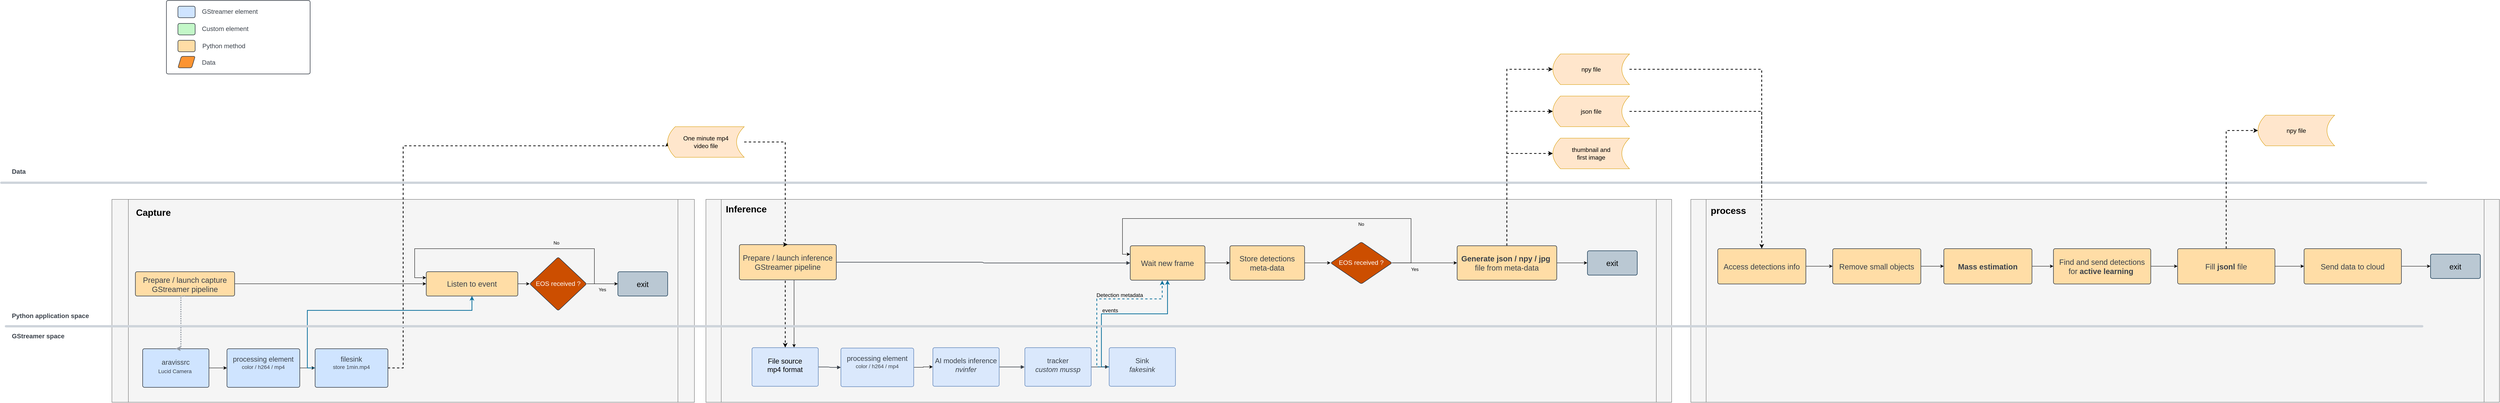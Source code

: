 <mxfile version="24.2.2" type="github">
  <diagram id="C5RBs43oDa-KdzZeNtuy" name="Page-1">
    <mxGraphModel dx="3950" dy="3864" grid="1" gridSize="10" guides="1" tooltips="1" connect="1" arrows="1" fold="1" page="1" pageScale="1" pageWidth="827" pageHeight="1169" math="0" shadow="0">
      <root>
        <mxCell id="WIyWlLk6GJQsqaUBKTNV-0" />
        <mxCell id="WIyWlLk6GJQsqaUBKTNV-1" parent="WIyWlLk6GJQsqaUBKTNV-0" />
        <mxCell id="2u9Lr5ev54aJ0xhAcx-F-0" value="" style="shape=process;whiteSpace=wrap;html=1;backgroundOutline=1;size=0.028;fillColor=#f5f5f5;fontColor=#333333;strokeColor=#666666;" vertex="1" parent="WIyWlLk6GJQsqaUBKTNV-1">
          <mxGeometry x="310" y="280" width="1520" height="530" as="geometry" />
        </mxCell>
        <mxCell id="KHEqhmemuUmemL8KXpCi-4" value="&lt;div style=&quot;display: flex; justify-content: flex-start; text-align: left; align-items: baseline; font-size: 0; line-height: 1.25;margin-top: -2px;&quot;&gt;&lt;span&gt;&lt;span style=&quot;font-size:16.7px;color:#3a414a;&quot;&gt;&#x9;&#x9;&#x9;&#xa;&lt;/span&gt;&lt;/span&gt;&lt;/div&gt;&lt;div style=&quot;display: flex; justify-content: flex-start; text-align: left; align-items: baseline; font-size: 0; line-height: 1.25;margin-top: -2px;&quot;&gt;&lt;span&gt;&lt;/span&gt;&lt;/div&gt;" style="html=1;overflow=block;blockSpacing=1;whiteSpace=wrap;fontSize=13;spacing=3.8;verticalAlign=top;strokeColor=#3a414a;strokeOpacity=100;rounded=1;absoluteArcSize=1;arcSize=9;strokeWidth=1.5;lucidId=BF9oFiySBof0;container=1;collapsible=0;" parent="WIyWlLk6GJQsqaUBKTNV-1" vertex="1">
          <mxGeometry x="452" y="-240" width="375" height="192" as="geometry" />
        </mxCell>
        <mxCell id="KHEqhmemuUmemL8KXpCi-5" value="" style="html=1;overflow=block;blockSpacing=1;whiteSpace=wrap;fontSize=13;spacing=9;strokeColor=#3a414a;strokeOpacity=100;fillOpacity=100;rounded=1;absoluteArcSize=1;arcSize=9;fillColor=#c3f7c8;strokeWidth=1.5;lucidId=BF9ojRZX8_Bg;" parent="KHEqhmemuUmemL8KXpCi-4" vertex="1">
          <mxGeometry x="30" y="60" width="45" height="30" as="geometry" />
        </mxCell>
        <mxCell id="KHEqhmemuUmemL8KXpCi-6" value="" style="html=1;overflow=block;blockSpacing=1;whiteSpace=wrap;fontSize=13;spacing=9;strokeColor=#3a414a;strokeOpacity=100;fillOpacity=100;rounded=1;absoluteArcSize=1;arcSize=9;fillColor=#ffdda6;strokeWidth=1.5;lucidId=BF9oAPbKBNQn;" parent="KHEqhmemuUmemL8KXpCi-4" vertex="1">
          <mxGeometry x="30" y="104" width="45" height="30" as="geometry" />
        </mxCell>
        <mxCell id="KHEqhmemuUmemL8KXpCi-7" value="Data" style="html=1;overflow=block;blockSpacing=1;whiteSpace=wrap;fontSize=16.7;fontColor=#3a414a;align=left;spacing=3.8;verticalAlign=top;strokeOpacity=0;fillOpacity=0;rounded=1;absoluteArcSize=1;arcSize=9;fillColor=#ffffff;strokeWidth=1.5;lucidId=BF9oHUSk5Nu-;" parent="KHEqhmemuUmemL8KXpCi-4" vertex="1">
          <mxGeometry x="90" y="150" width="75" height="23" as="geometry" />
        </mxCell>
        <mxCell id="KHEqhmemuUmemL8KXpCi-8" value="" style="html=1;overflow=block;blockSpacing=1;whiteSpace=wrap;shape=parallelogram;perimeter=parallelogramPerimeter;anchorPointDirection=0;fontSize=13;spacing=3.8;strokeColor=#3a414a;strokeOpacity=100;fillOpacity=100;rounded=1;absoluteArcSize=1;arcSize=9;fillColor=#fc9432;strokeWidth=1.5;lucidId=BF9oTX9TiPZm;" parent="KHEqhmemuUmemL8KXpCi-4" vertex="1">
          <mxGeometry x="30" y="146" width="45" height="30" as="geometry" />
        </mxCell>
        <mxCell id="KHEqhmemuUmemL8KXpCi-9" value="" style="html=1;overflow=block;blockSpacing=1;whiteSpace=wrap;fontSize=13;spacing=9;strokeColor=#3a414a;strokeOpacity=100;fillOpacity=100;rounded=1;absoluteArcSize=1;arcSize=9;fillColor=#cfe4ff;strokeWidth=1.5;lucidId=BF9o_OuNu6HM;" parent="KHEqhmemuUmemL8KXpCi-4" vertex="1">
          <mxGeometry x="30" y="15" width="45" height="30" as="geometry" />
        </mxCell>
        <mxCell id="KHEqhmemuUmemL8KXpCi-10" value="GStreamer element" style="html=1;overflow=block;blockSpacing=1;whiteSpace=wrap;fontSize=16.7;fontColor=#3a414a;align=left;spacing=3.8;strokeOpacity=0;fillOpacity=0;rounded=1;absoluteArcSize=1;arcSize=9;fillColor=#ffffff;strokeWidth=1.5;lucidId=BF9oU97pd1Fi;" parent="KHEqhmemuUmemL8KXpCi-4" vertex="1">
          <mxGeometry x="90" y="7" width="180" height="45" as="geometry" />
        </mxCell>
        <mxCell id="KHEqhmemuUmemL8KXpCi-11" value="Custom element" style="html=1;overflow=block;blockSpacing=1;whiteSpace=wrap;fontSize=16.7;fontColor=#3a414a;align=left;spacing=3.8;strokeOpacity=0;fillOpacity=0;rounded=1;absoluteArcSize=1;arcSize=9;fillColor=#ffffff;strokeWidth=1.5;lucidId=BF9oJzH_x-BY;" parent="KHEqhmemuUmemL8KXpCi-4" vertex="1">
          <mxGeometry x="90" y="52" width="180" height="45" as="geometry" />
        </mxCell>
        <mxCell id="KHEqhmemuUmemL8KXpCi-12" value="Python method" style="html=1;overflow=block;blockSpacing=1;whiteSpace=wrap;fontSize=16.7;fontColor=#3a414a;align=left;spacing=3.8;strokeOpacity=0;fillOpacity=0;rounded=1;absoluteArcSize=1;arcSize=9;fillColor=#ffffff;strokeWidth=1.5;lucidId=BF9ofrqlkVuf;" parent="KHEqhmemuUmemL8KXpCi-4" vertex="1">
          <mxGeometry x="91" y="97" width="180" height="45" as="geometry" />
        </mxCell>
        <mxCell id="KHEqhmemuUmemL8KXpCi-22" value="Python application space" style="html=1;overflow=block;blockSpacing=1;whiteSpace=wrap;fontSize=16.7;fontColor=#3a414a;fontStyle=1;align=left;spacing=9;strokeOpacity=0;fillOpacity=0;rounded=1;absoluteArcSize=1;arcSize=9;fillColor=#000000;strokeWidth=1.5;lucidId=uomkAWNqSnUE;" parent="WIyWlLk6GJQsqaUBKTNV-1" vertex="1">
          <mxGeometry x="40" y="547" width="239" height="75" as="geometry" />
        </mxCell>
        <mxCell id="KHEqhmemuUmemL8KXpCi-26" value="GStreamer space" style="html=1;overflow=block;blockSpacing=1;whiteSpace=wrap;fontSize=16.7;fontColor=#3a414a;fontStyle=1;align=left;spacing=9;verticalAlign=middle;strokeOpacity=0;fillOpacity=0;rounded=1;absoluteArcSize=1;arcSize=9;fillColor=#000000;strokeWidth=1.5;lucidId=13mkEYLY9BoW;" parent="WIyWlLk6GJQsqaUBKTNV-1" vertex="1">
          <mxGeometry x="40" y="593" width="239" height="90" as="geometry" />
        </mxCell>
        <mxCell id="twscV9d3X2h7jSA2qiTa-33" style="edgeStyle=orthogonalEdgeStyle;rounded=0;orthogonalLoop=1;jettySize=auto;html=1;entryX=0;entryY=0.5;entryDx=0;entryDy=0;" parent="WIyWlLk6GJQsqaUBKTNV-1" source="twscV9d3X2h7jSA2qiTa-23" target="twscV9d3X2h7jSA2qiTa-24" edge="1">
          <mxGeometry relative="1" as="geometry" />
        </mxCell>
        <mxCell id="twscV9d3X2h7jSA2qiTa-23" value="&lt;br&gt;aravissrc&lt;div&gt;&lt;font style=&quot;font-size: 14px;&quot;&gt;Lucid Camera&amp;nbsp;&lt;/font&gt;&lt;/div&gt;" style="html=1;overflow=block;blockSpacing=1;whiteSpace=wrap;fontSize=18.3;fontColor=#3a414a;align=center;spacing=3.8;verticalAlign=top;strokeColor=#3a414a;strokeOpacity=100;fillOpacity=100;rounded=1;absoluteArcSize=1;arcSize=9;fillColor=#cfe4ff;strokeWidth=1.5;lucidId=4MOiysq~3Pvm;" parent="WIyWlLk6GJQsqaUBKTNV-1" vertex="1">
          <mxGeometry x="390" y="669.999" width="173" height="100.822" as="geometry" />
        </mxCell>
        <mxCell id="twscV9d3X2h7jSA2qiTa-34" style="edgeStyle=orthogonalEdgeStyle;rounded=0;orthogonalLoop=1;jettySize=auto;html=1;" parent="WIyWlLk6GJQsqaUBKTNV-1" source="twscV9d3X2h7jSA2qiTa-24" target="twscV9d3X2h7jSA2qiTa-25" edge="1">
          <mxGeometry relative="1" as="geometry" />
        </mxCell>
        <mxCell id="twscV9d3X2h7jSA2qiTa-24" value="&lt;div style=&quot;display: flex; justify-content: center; text-align: center; align-items: baseline; line-height: 1.25; margin-top: -2px;&quot;&gt;&lt;span style=&quot;color: rgb(58, 65, 74);&quot;&gt;&lt;br&gt;&lt;span style=&quot;font-size: 18.3px;&quot;&gt;processing element&lt;/span&gt;&lt;br&gt;&lt;font style=&quot;font-size: 14px;&quot;&gt;color / h264 / mp4&lt;/font&gt;&lt;/span&gt;&lt;/div&gt;" style="html=1;overflow=block;blockSpacing=1;whiteSpace=wrap;fontSize=13;spacing=3.8;verticalAlign=top;strokeColor=#3a414a;strokeOpacity=100;fillOpacity=100;rounded=1;absoluteArcSize=1;arcSize=9;fillColor=#cfe4ff;strokeWidth=1.5;lucidId=0~OilkY4ChpM;" parent="WIyWlLk6GJQsqaUBKTNV-1" vertex="1">
          <mxGeometry x="610" y="669.999" width="190" height="100.822" as="geometry" />
        </mxCell>
        <mxCell id="twscV9d3X2h7jSA2qiTa-35" style="edgeStyle=orthogonalEdgeStyle;rounded=0;orthogonalLoop=1;jettySize=auto;html=1;exitX=1;exitY=0.5;exitDx=0;exitDy=0;entryX=0;entryY=0.5;entryDx=0;entryDy=0;dashed=1;strokeWidth=2;" parent="WIyWlLk6GJQsqaUBKTNV-1" source="twscV9d3X2h7jSA2qiTa-25" target="2u9Lr5ev54aJ0xhAcx-F-25" edge="1">
          <mxGeometry relative="1" as="geometry">
            <mxPoint x="1220" y="156.5" as="targetPoint" />
            <Array as="points">
              <mxPoint x="1070" y="720" />
              <mxPoint x="1070" y="140" />
              <mxPoint x="1760" y="140" />
            </Array>
          </mxGeometry>
        </mxCell>
        <mxCell id="2u9Lr5ev54aJ0xhAcx-F-48" style="edgeStyle=orthogonalEdgeStyle;rounded=0;orthogonalLoop=1;jettySize=auto;html=1;entryX=0.5;entryY=1;entryDx=0;entryDy=0;strokeColor=#10739e;strokeWidth=2;fillColor=#b1ddf0;exitX=0;exitY=0.5;exitDx=0;exitDy=0;" edge="1" parent="WIyWlLk6GJQsqaUBKTNV-1" source="twscV9d3X2h7jSA2qiTa-25" target="2u9Lr5ev54aJ0xhAcx-F-39">
          <mxGeometry relative="1" as="geometry">
            <Array as="points">
              <mxPoint x="820" y="720" />
              <mxPoint x="820" y="570" />
              <mxPoint x="1250" y="570" />
            </Array>
          </mxGeometry>
        </mxCell>
        <mxCell id="twscV9d3X2h7jSA2qiTa-25" value="&lt;div style=&quot;display: flex; justify-content: center; text-align: center; align-items: baseline; line-height: 1.25; margin-top: -2px;&quot;&gt;&lt;span style=&quot;color: rgb(58, 65, 74);&quot;&gt;&lt;br&gt;&lt;span style=&quot;font-size: 18.3px;&quot;&gt;filesink&lt;/span&gt;&lt;br&gt;&lt;font style=&quot;font-size: 14px;&quot;&gt;store 1min.mp4&lt;/font&gt;&lt;/span&gt;&lt;/div&gt;" style="html=1;overflow=block;blockSpacing=1;whiteSpace=wrap;fontSize=13;spacing=3.8;verticalAlign=top;strokeColor=#3a414a;strokeOpacity=100;fillOpacity=100;rounded=1;absoluteArcSize=1;arcSize=9;fillColor=#cfe4ff;strokeWidth=1.5;lucidId=0~OilkY4ChpM;" parent="WIyWlLk6GJQsqaUBKTNV-1" vertex="1">
          <mxGeometry x="840" y="669.999" width="190" height="100.822" as="geometry" />
        </mxCell>
        <mxCell id="2u9Lr5ev54aJ0xhAcx-F-31" style="edgeStyle=orthogonalEdgeStyle;rounded=0;orthogonalLoop=1;jettySize=auto;html=1;entryX=0;entryY=0.5;entryDx=0;entryDy=0;" edge="1" parent="WIyWlLk6GJQsqaUBKTNV-1" source="twscV9d3X2h7jSA2qiTa-26" target="2u9Lr5ev54aJ0xhAcx-F-39">
          <mxGeometry relative="1" as="geometry" />
        </mxCell>
        <mxCell id="twscV9d3X2h7jSA2qiTa-26" value="Prepare / launch capture GStreamer pipeline" style="html=1;overflow=block;blockSpacing=1;whiteSpace=wrap;fontSize=20;fontColor=#3a414a;spacing=9;strokeColor=#3a414a;strokeOpacity=100;fillOpacity=100;rounded=1;absoluteArcSize=1;arcSize=9;fillColor=#ffdda6;strokeWidth=1.5;lucidId=Gkmk1B4An0wA;" parent="WIyWlLk6GJQsqaUBKTNV-1" vertex="1">
          <mxGeometry x="371" y="468.69" width="259" height="63.62" as="geometry" />
        </mxCell>
        <mxCell id="twscV9d3X2h7jSA2qiTa-27" value="" style="html=1;jettySize=18;whiteSpace=wrap;overflow=block;blockSpacing=1;fontSize=13;strokeColor=#979ea8;strokeOpacity=100;dashed=1;fixDash=1;strokeWidth=3;rounded=1;arcSize=12;edgeStyle=orthogonalEdgeStyle;startArrow=none;endArrow=open;exitX=0.5;exitY=1;lucidId=xBqm8k~~4JgI;entryX=0.5;entryY=0;entryDx=0;entryDy=0;exitDx=0;exitDy=0;" parent="WIyWlLk6GJQsqaUBKTNV-1" source="twscV9d3X2h7jSA2qiTa-26" edge="1" target="twscV9d3X2h7jSA2qiTa-23">
          <mxGeometry width="100" height="100" relative="1" as="geometry">
            <Array as="points">
              <mxPoint x="490" y="670" />
            </Array>
            <mxPoint x="52.72" y="-57.512" as="sourcePoint" />
            <mxPoint x="526.5" y="726.099" as="targetPoint" />
          </mxGeometry>
        </mxCell>
        <mxCell id="twscV9d3X2h7jSA2qiTa-29" value="" style="html=1;overflow=block;blockSpacing=1;whiteSpace=wrap;fontSize=13;spacing=0;strokeColor=#ced4db;strokeOpacity=100;rounded=1;absoluteArcSize=1;arcSize=9;strokeWidth=3;lucidId=4jmkHQJY3b9r;" parent="WIyWlLk6GJQsqaUBKTNV-1" vertex="1">
          <mxGeometry x="20" y="235" width="6330" height="3" as="geometry" />
        </mxCell>
        <mxCell id="twscV9d3X2h7jSA2qiTa-30" value="Data" style="html=1;overflow=block;blockSpacing=1;whiteSpace=wrap;fontSize=16.7;fontColor=#3a414a;fontStyle=1;align=left;spacing=9;strokeOpacity=0;fillOpacity=0;rounded=1;absoluteArcSize=1;arcSize=9;fillColor=#000000;strokeWidth=1.5;lucidId=uomkAWNqSnUE;" parent="WIyWlLk6GJQsqaUBKTNV-1" vertex="1">
          <mxGeometry x="40" y="170" width="239" height="75" as="geometry" />
        </mxCell>
        <mxCell id="2u9Lr5ev54aJ0xhAcx-F-1" value="" style="shape=process;whiteSpace=wrap;html=1;backgroundOutline=1;size=0.016;fillColor=#f5f5f5;fontColor=#333333;strokeColor=#666666;" vertex="1" parent="WIyWlLk6GJQsqaUBKTNV-1">
          <mxGeometry x="1860" y="280" width="2520" height="530" as="geometry" />
        </mxCell>
        <mxCell id="2u9Lr5ev54aJ0xhAcx-F-178" style="edgeStyle=orthogonalEdgeStyle;rounded=0;orthogonalLoop=1;jettySize=auto;html=1;exitX=0;exitY=0.5;exitDx=0;exitDy=0;entryX=0.5;entryY=1;entryDx=0;entryDy=0;fillColor=#b1ddf0;strokeColor=#10739e;strokeWidth=2;" edge="1" parent="WIyWlLk6GJQsqaUBKTNV-1" source="2u9Lr5ev54aJ0xhAcx-F-8" target="2u9Lr5ev54aJ0xhAcx-F-59">
          <mxGeometry relative="1" as="geometry" />
        </mxCell>
        <mxCell id="2u9Lr5ev54aJ0xhAcx-F-8" value="&lt;div style=&quot;display: flex; justify-content: center; text-align: center; align-items: baseline; font-size: 0; line-height: 1.25;margin-top: -2px;&quot;&gt;&lt;span&gt;&lt;span style=&quot;font-size:18.3px;color:#3a414a;&quot;&gt;&lt;br&gt;Sink&lt;br&gt;&lt;/span&gt;&lt;span style=&quot;font-size:18.3px;color:#3a414a;font-style: italic;&quot;&gt;fakesink&lt;/span&gt;&lt;/span&gt;&lt;/div&gt;" style="html=1;overflow=block;blockSpacing=1;whiteSpace=wrap;fontSize=13;spacing=3.8;verticalAlign=top;strokeColor=#6c8ebf;strokeOpacity=100;fillOpacity=100;rounded=1;absoluteArcSize=1;arcSize=9;fillColor=#dae8fc;strokeWidth=1.5;lucidId=LZbpuTU28Y_f;" vertex="1" parent="WIyWlLk6GJQsqaUBKTNV-1">
          <mxGeometry x="2912" y="667.1" width="173" height="101" as="geometry" />
        </mxCell>
        <mxCell id="2u9Lr5ev54aJ0xhAcx-F-9" value="&#xa;File source&#xa;mp4 format" style="html=1;overflow=block;blockSpacing=1;whiteSpace=wrap;fontSize=18.3;align=center;spacing=3.8;verticalAlign=top;strokeColor=#6c8ebf;strokeOpacity=100;fillOpacity=100;rounded=1;absoluteArcSize=1;arcSize=9;fillColor=#dae8fc;strokeWidth=1.5;lucidId=LZbpnwMI7NBR;" vertex="1" parent="WIyWlLk6GJQsqaUBKTNV-1">
          <mxGeometry x="1980" y="667.1" width="173" height="101" as="geometry" />
        </mxCell>
        <mxCell id="2u9Lr5ev54aJ0xhAcx-F-10" value="" style="html=1;jettySize=18;whiteSpace=wrap;overflow=block;blockSpacing=1;fontSize=13;strokeColor=#3a414a;strokeOpacity=100;strokeWidth=1.5;rounded=1;arcSize=12;edgeStyle=orthogonalEdgeStyle;startArrow=none;endArrow=block;endFill=1;exitX=1.004;exitY=0.5;exitPerimeter=0;entryX=0;entryY=0.5;lucidId=LZbpLBsDK99m;entryDx=0;entryDy=0;" edge="1" parent="WIyWlLk6GJQsqaUBKTNV-1" source="2u9Lr5ev54aJ0xhAcx-F-9" target="2u9Lr5ev54aJ0xhAcx-F-18">
          <mxGeometry width="100" height="100" relative="1" as="geometry">
            <Array as="points" />
            <mxPoint x="2205.308" y="717.6" as="targetPoint" />
          </mxGeometry>
        </mxCell>
        <mxCell id="2u9Lr5ev54aJ0xhAcx-F-13" value="&lt;div style=&quot;display: flex; justify-content: center; text-align: center; align-items: baseline; font-size: 0; line-height: 1.25;margin-top: -2px;&quot;&gt;&lt;span&gt;&lt;span style=&quot;font-size:18.3px;color:#3a414a;&quot;&gt;&#xa;AI models inference&#xa;&lt;/span&gt;&lt;span style=&quot;font-size:18.3px;color:#3a414a;font-style: italic;&quot;&gt;nvinfer&lt;/span&gt;&lt;/span&gt;&lt;/div&gt;" style="html=1;overflow=block;blockSpacing=1;whiteSpace=wrap;fontSize=13;spacing=3.8;verticalAlign=top;strokeColor=#6c8ebf;strokeOpacity=100;fillOpacity=100;rounded=1;absoluteArcSize=1;arcSize=9;fillColor=#dae8fc;strokeWidth=1.5;lucidId=LZbpjBvLfDu2;" vertex="1" parent="WIyWlLk6GJQsqaUBKTNV-1">
          <mxGeometry x="2452" y="667.1" width="173" height="101" as="geometry" />
        </mxCell>
        <mxCell id="2u9Lr5ev54aJ0xhAcx-F-15" value="&lt;div style=&quot;display: flex; justify-content: center; text-align: center; align-items: baseline; font-size: 0; line-height: 1.25;margin-top: -2px;&quot;&gt;&lt;span&gt;&lt;span style=&quot;font-size:18.3px;color:#3a414a;&quot;&gt;&lt;br&gt;tracker&lt;br&gt;&lt;/span&gt;&lt;span style=&quot;font-size:18.3px;color:#3a414a;font-style: italic;&quot;&gt;custom mussp&lt;/span&gt;&lt;/span&gt;&lt;/div&gt;" style="html=1;overflow=block;blockSpacing=1;whiteSpace=wrap;fontSize=13;spacing=3.8;verticalAlign=top;strokeColor=#6c8ebf;strokeOpacity=100;fillOpacity=100;rounded=1;absoluteArcSize=1;arcSize=9;fillColor=#dae8fc;strokeWidth=1.5;lucidId=LZbpP9IEYEh~;" vertex="1" parent="WIyWlLk6GJQsqaUBKTNV-1">
          <mxGeometry x="2692" y="667.1" width="173" height="101" as="geometry" />
        </mxCell>
        <mxCell id="2u9Lr5ev54aJ0xhAcx-F-16" value="" style="html=1;jettySize=18;whiteSpace=wrap;overflow=block;blockSpacing=1;fontSize=13;strokeColor=#3a414a;strokeOpacity=100;strokeWidth=1.5;rounded=1;arcSize=12;edgeStyle=orthogonalEdgeStyle;startArrow=none;endArrow=block;endFill=1;exitX=1.004;exitY=0.5;exitPerimeter=0;entryX=-0.004;entryY=0.501;entryPerimeter=0;lucidId=LZbpz9Y3_NH2;" edge="1" parent="WIyWlLk6GJQsqaUBKTNV-1" source="2u9Lr5ev54aJ0xhAcx-F-13" target="2u9Lr5ev54aJ0xhAcx-F-15">
          <mxGeometry width="100" height="100" relative="1" as="geometry">
            <Array as="points" />
          </mxGeometry>
        </mxCell>
        <mxCell id="2u9Lr5ev54aJ0xhAcx-F-17" value="" style="html=1;jettySize=18;whiteSpace=wrap;overflow=block;blockSpacing=1;fontSize=13;strokeColor=#3a414a;strokeOpacity=100;strokeWidth=1.5;rounded=1;arcSize=12;edgeStyle=orthogonalEdgeStyle;startArrow=none;endArrow=block;endFill=1;exitX=1.004;exitY=0.5;exitPerimeter=0;entryX=-0.004;entryY=0.496;entryPerimeter=0;lucidId=LZbpTHu2PbNP;" edge="1" parent="WIyWlLk6GJQsqaUBKTNV-1" source="2u9Lr5ev54aJ0xhAcx-F-15" target="2u9Lr5ev54aJ0xhAcx-F-8">
          <mxGeometry width="100" height="100" relative="1" as="geometry">
            <Array as="points">
              <mxPoint x="2890" y="718" />
            </Array>
          </mxGeometry>
        </mxCell>
        <mxCell id="2u9Lr5ev54aJ0xhAcx-F-19" style="edgeStyle=orthogonalEdgeStyle;rounded=0;orthogonalLoop=1;jettySize=auto;html=1;" edge="1" parent="WIyWlLk6GJQsqaUBKTNV-1" source="2u9Lr5ev54aJ0xhAcx-F-18" target="2u9Lr5ev54aJ0xhAcx-F-13">
          <mxGeometry relative="1" as="geometry" />
        </mxCell>
        <mxCell id="2u9Lr5ev54aJ0xhAcx-F-18" value="&lt;div style=&quot;display: flex; justify-content: center; text-align: center; align-items: baseline; line-height: 1.25; margin-top: -2px;&quot;&gt;&lt;span style=&quot;color: rgb(58, 65, 74);&quot;&gt;&lt;br&gt;&lt;span style=&quot;font-size: 18.3px;&quot;&gt;processing element&lt;/span&gt;&lt;br&gt;&lt;font style=&quot;font-size: 14px;&quot;&gt;color / h264 / mp4&lt;/font&gt;&lt;/span&gt;&lt;/div&gt;" style="html=1;overflow=block;blockSpacing=1;whiteSpace=wrap;fontSize=13;spacing=3.8;verticalAlign=top;strokeColor=#6c8ebf;strokeOpacity=100;fillOpacity=100;rounded=1;absoluteArcSize=1;arcSize=9;fillColor=#dae8fc;strokeWidth=1.5;lucidId=0~OilkY4ChpM;" vertex="1" parent="WIyWlLk6GJQsqaUBKTNV-1">
          <mxGeometry x="2212" y="668.279" width="190" height="100.822" as="geometry" />
        </mxCell>
        <mxCell id="2u9Lr5ev54aJ0xhAcx-F-23" style="edgeStyle=orthogonalEdgeStyle;rounded=0;orthogonalLoop=1;jettySize=auto;html=1;" edge="1" parent="WIyWlLk6GJQsqaUBKTNV-1">
          <mxGeometry relative="1" as="geometry">
            <mxPoint x="2090" y="480" as="sourcePoint" />
            <mxPoint x="2090" y="667" as="targetPoint" />
            <Array as="points">
              <mxPoint x="2090" y="478" />
            </Array>
          </mxGeometry>
        </mxCell>
        <mxCell id="2u9Lr5ev54aJ0xhAcx-F-158" style="edgeStyle=orthogonalEdgeStyle;rounded=0;orthogonalLoop=1;jettySize=auto;html=1;exitX=0.443;exitY=0.982;exitDx=0;exitDy=0;strokeWidth=2;dashed=1;exitPerimeter=0;" edge="1" parent="WIyWlLk6GJQsqaUBKTNV-1" source="2u9Lr5ev54aJ0xhAcx-F-21" target="2u9Lr5ev54aJ0xhAcx-F-9">
          <mxGeometry relative="1" as="geometry">
            <Array as="points">
              <mxPoint x="2067" y="488" />
            </Array>
          </mxGeometry>
        </mxCell>
        <mxCell id="2u9Lr5ev54aJ0xhAcx-F-21" value="Prepare / launch inference GStreamer pipeline" style="html=1;overflow=block;blockSpacing=1;whiteSpace=wrap;fontSize=20;fontColor=#3a414a;spacing=9;strokeColor=#3a414a;strokeOpacity=100;fillOpacity=100;rounded=1;absoluteArcSize=1;arcSize=9;fillColor=#ffdda6;strokeWidth=1.5;lucidId=Gkmk1B4An0wA;" vertex="1" parent="WIyWlLk6GJQsqaUBKTNV-1">
          <mxGeometry x="1947" y="397.87" width="253" height="92.13" as="geometry" />
        </mxCell>
        <mxCell id="2u9Lr5ev54aJ0xhAcx-F-22" style="edgeStyle=orthogonalEdgeStyle;rounded=0;orthogonalLoop=1;jettySize=auto;html=1;exitX=1;exitY=0.5;exitDx=0;exitDy=0;entryX=0.5;entryY=0;entryDx=0;entryDy=0;dashed=1;strokeWidth=2;" edge="1" parent="WIyWlLk6GJQsqaUBKTNV-1" source="2u9Lr5ev54aJ0xhAcx-F-25" target="2u9Lr5ev54aJ0xhAcx-F-21">
          <mxGeometry relative="1" as="geometry">
            <mxPoint x="1967" y="137.16" as="sourcePoint" />
            <Array as="points">
              <mxPoint x="2067" y="130" />
              <mxPoint x="2067" y="398" />
            </Array>
          </mxGeometry>
        </mxCell>
        <mxCell id="2u9Lr5ev54aJ0xhAcx-F-25" value="&lt;span style=&quot;font-size: medium;&quot;&gt;One minute mp4&lt;/span&gt;&lt;br style=&quot;font-size: medium;&quot;&gt;&lt;span style=&quot;font-size: medium;&quot;&gt;video file&lt;/span&gt;" style="shape=dataStorage;whiteSpace=wrap;html=1;fixedSize=1;fillColor=#ffe6cc;strokeColor=#d79b00;" vertex="1" parent="WIyWlLk6GJQsqaUBKTNV-1">
          <mxGeometry x="1760" y="90" width="200" height="80" as="geometry" />
        </mxCell>
        <mxCell id="2u9Lr5ev54aJ0xhAcx-F-27" value="exit" style="html=1;overflow=block;blockSpacing=1;whiteSpace=wrap;fontSize=20;spacing=9;strokeColor=#23445d;strokeOpacity=100;fillOpacity=100;rounded=1;absoluteArcSize=1;arcSize=9;fillColor=#bac8d3;strokeWidth=1.5;lucidId=Gkmk1B4An0wA;" vertex="1" parent="WIyWlLk6GJQsqaUBKTNV-1">
          <mxGeometry x="1630" y="468.69" width="130" height="63.62" as="geometry" />
        </mxCell>
        <mxCell id="2u9Lr5ev54aJ0xhAcx-F-30" value="EOS received ?" style="html=1;overflow=block;blockSpacing=1;whiteSpace=wrap;rhombus;fontSize=16.7;fontColor=#ffffff;spacing=3.8;strokeColor=#3a414a;strokeOpacity=100;fillOpacity=100;rounded=1;absoluteArcSize=1;arcSize=9;fillColor=#cc4e00;strokeWidth=1.5;lucidId=JJUkOXmfCGya;" vertex="1" parent="WIyWlLk6GJQsqaUBKTNV-1">
          <mxGeometry x="1400" y="430.5" width="148.5" height="140" as="geometry" />
        </mxCell>
        <mxCell id="2u9Lr5ev54aJ0xhAcx-F-40" style="edgeStyle=orthogonalEdgeStyle;rounded=0;orthogonalLoop=1;jettySize=auto;html=1;" edge="1" parent="WIyWlLk6GJQsqaUBKTNV-1" source="2u9Lr5ev54aJ0xhAcx-F-39" target="2u9Lr5ev54aJ0xhAcx-F-30">
          <mxGeometry relative="1" as="geometry" />
        </mxCell>
        <mxCell id="2u9Lr5ev54aJ0xhAcx-F-39" value="Listen to event" style="html=1;overflow=block;blockSpacing=1;whiteSpace=wrap;fontSize=20;fontColor=#3a414a;spacing=9;strokeColor=#3a414a;strokeOpacity=100;fillOpacity=100;rounded=1;absoluteArcSize=1;arcSize=9;fillColor=#ffdda6;strokeWidth=1.5;lucidId=Gkmk1B4An0wA;" vertex="1" parent="WIyWlLk6GJQsqaUBKTNV-1">
          <mxGeometry x="1130" y="468.685" width="239" height="63.624" as="geometry" />
        </mxCell>
        <mxCell id="2u9Lr5ev54aJ0xhAcx-F-45" value="" style="group" vertex="1" connectable="0" parent="WIyWlLk6GJQsqaUBKTNV-1">
          <mxGeometry x="1050" y="378.69" width="519" height="122" as="geometry" />
        </mxCell>
        <mxCell id="2u9Lr5ev54aJ0xhAcx-F-42" style="edgeStyle=orthogonalEdgeStyle;rounded=0;orthogonalLoop=1;jettySize=auto;html=1;entryX=0;entryY=0.25;entryDx=0;entryDy=0;exitX=1;exitY=0.5;exitDx=0;exitDy=0;" edge="1" parent="2u9Lr5ev54aJ0xhAcx-F-45" source="2u9Lr5ev54aJ0xhAcx-F-30" target="2u9Lr5ev54aJ0xhAcx-F-39">
          <mxGeometry relative="1" as="geometry">
            <Array as="points">
              <mxPoint x="519" y="122" />
              <mxPoint x="519" y="30" />
              <mxPoint x="50" y="30" />
              <mxPoint x="50" y="106" />
            </Array>
          </mxGeometry>
        </mxCell>
        <mxCell id="2u9Lr5ev54aJ0xhAcx-F-44" value="No" style="text;html=1;align=center;verticalAlign=middle;whiteSpace=wrap;rounded=0;" vertex="1" parent="2u9Lr5ev54aJ0xhAcx-F-45">
          <mxGeometry x="390" width="60" height="30" as="geometry" />
        </mxCell>
        <mxCell id="2u9Lr5ev54aJ0xhAcx-F-34" style="edgeStyle=orthogonalEdgeStyle;rounded=0;orthogonalLoop=1;jettySize=auto;html=1;entryX=0;entryY=0.5;entryDx=0;entryDy=0;exitX=1;exitY=0.5;exitDx=0;exitDy=0;" edge="1" parent="WIyWlLk6GJQsqaUBKTNV-1" source="2u9Lr5ev54aJ0xhAcx-F-30" target="2u9Lr5ev54aJ0xhAcx-F-27">
          <mxGeometry relative="1" as="geometry" />
        </mxCell>
        <mxCell id="2u9Lr5ev54aJ0xhAcx-F-43" value="Yes" style="text;html=1;align=center;verticalAlign=middle;whiteSpace=wrap;rounded=0;" vertex="1" parent="WIyWlLk6GJQsqaUBKTNV-1">
          <mxGeometry x="1560" y="500.69" width="60" height="30" as="geometry" />
        </mxCell>
        <mxCell id="2u9Lr5ev54aJ0xhAcx-F-111" style="edgeStyle=orthogonalEdgeStyle;rounded=0;orthogonalLoop=1;jettySize=auto;html=1;entryX=0;entryY=0.25;entryDx=0;entryDy=0;" edge="1" parent="WIyWlLk6GJQsqaUBKTNV-1" source="2u9Lr5ev54aJ0xhAcx-F-56" target="2u9Lr5ev54aJ0xhAcx-F-59">
          <mxGeometry relative="1" as="geometry">
            <Array as="points">
              <mxPoint x="3700" y="446" />
              <mxPoint x="3700" y="330" />
              <mxPoint x="2947" y="330" />
              <mxPoint x="2947" y="423" />
            </Array>
          </mxGeometry>
        </mxCell>
        <mxCell id="2u9Lr5ev54aJ0xhAcx-F-113" style="edgeStyle=orthogonalEdgeStyle;rounded=0;orthogonalLoop=1;jettySize=auto;html=1;entryX=0;entryY=0.5;entryDx=0;entryDy=0;" edge="1" parent="WIyWlLk6GJQsqaUBKTNV-1" source="2u9Lr5ev54aJ0xhAcx-F-56" target="2u9Lr5ev54aJ0xhAcx-F-117">
          <mxGeometry relative="1" as="geometry" />
        </mxCell>
        <mxCell id="2u9Lr5ev54aJ0xhAcx-F-56" value="EOS received ?" style="html=1;overflow=block;blockSpacing=1;whiteSpace=wrap;rhombus;fontSize=16.7;fontColor=#ffffff;spacing=3.8;strokeColor=#3a414a;strokeOpacity=100;fillOpacity=100;rounded=1;absoluteArcSize=1;arcSize=9;fillColor=#cc4e00;strokeWidth=1.5;lucidId=LZbpflzS91ef;" vertex="1" parent="WIyWlLk6GJQsqaUBKTNV-1">
          <mxGeometry x="3490" y="391" width="160" height="109.69" as="geometry" />
        </mxCell>
        <mxCell id="2u9Lr5ev54aJ0xhAcx-F-102" style="edgeStyle=orthogonalEdgeStyle;rounded=0;orthogonalLoop=1;jettySize=auto;html=1;" edge="1" parent="WIyWlLk6GJQsqaUBKTNV-1" source="2u9Lr5ev54aJ0xhAcx-F-59" target="2u9Lr5ev54aJ0xhAcx-F-101">
          <mxGeometry relative="1" as="geometry" />
        </mxCell>
        <mxCell id="2u9Lr5ev54aJ0xhAcx-F-59" value="Wait new frame" style="html=1;overflow=block;blockSpacing=1;whiteSpace=wrap;fontSize=20;fontColor=#3a414a;spacing=9;strokeColor=#3a414a;strokeOpacity=100;fillOpacity=100;rounded=1;absoluteArcSize=1;arcSize=9;fillColor=#ffdda6;strokeWidth=1.5;lucidId=LZbpj7SQXTFc;" vertex="1" parent="WIyWlLk6GJQsqaUBKTNV-1">
          <mxGeometry x="2967" y="400.85" width="195" height="90" as="geometry" />
        </mxCell>
        <mxCell id="2u9Lr5ev54aJ0xhAcx-F-62" value="" style="html=1;jettySize=18;whiteSpace=wrap;fontSize=13;strokeColor=#3a414a;strokeOpacity=100;strokeWidth=1.5;rounded=1;arcSize=12;edgeStyle=orthogonalEdgeStyle;startArrow=none;endArrow=block;endFill=1;exitX=1;exitY=0.5;entryX=0;entryY=0.5;lucidId=LZbpRIxJqPH_;exitDx=0;exitDy=0;entryDx=0;entryDy=0;" edge="1" parent="WIyWlLk6GJQsqaUBKTNV-1" target="2u9Lr5ev54aJ0xhAcx-F-59" source="2u9Lr5ev54aJ0xhAcx-F-21">
          <mxGeometry width="100" height="100" relative="1" as="geometry">
            <Array as="points" />
            <mxPoint x="1187" y="1167.16" as="sourcePoint" />
          </mxGeometry>
        </mxCell>
        <mxCell id="2u9Lr5ev54aJ0xhAcx-F-103" style="edgeStyle=orthogonalEdgeStyle;rounded=0;orthogonalLoop=1;jettySize=auto;html=1;entryX=0;entryY=0.5;entryDx=0;entryDy=0;" edge="1" parent="WIyWlLk6GJQsqaUBKTNV-1" source="2u9Lr5ev54aJ0xhAcx-F-101" target="2u9Lr5ev54aJ0xhAcx-F-56">
          <mxGeometry relative="1" as="geometry" />
        </mxCell>
        <mxCell id="2u9Lr5ev54aJ0xhAcx-F-101" value="Store detections meta-data" style="html=1;overflow=block;blockSpacing=1;whiteSpace=wrap;fontSize=20;fontColor=#3a414a;spacing=9;strokeColor=#3a414a;strokeOpacity=100;fillOpacity=100;rounded=1;absoluteArcSize=1;arcSize=9;fillColor=#ffdda6;strokeWidth=1.5;lucidId=LZbpj7SQXTFc;" vertex="1" parent="WIyWlLk6GJQsqaUBKTNV-1">
          <mxGeometry x="3227" y="400.85" width="195" height="90" as="geometry" />
        </mxCell>
        <mxCell id="2u9Lr5ev54aJ0xhAcx-F-104" value="&lt;font style=&quot;font-size: 14px;&quot;&gt;Detection metadata&lt;/font&gt;" style="text;html=1;align=center;verticalAlign=middle;whiteSpace=wrap;rounded=0;" vertex="1" parent="WIyWlLk6GJQsqaUBKTNV-1">
          <mxGeometry x="2865" y="515.0" width="150" height="30" as="geometry" />
        </mxCell>
        <mxCell id="2u9Lr5ev54aJ0xhAcx-F-106" style="edgeStyle=orthogonalEdgeStyle;rounded=0;orthogonalLoop=1;jettySize=auto;html=1;exitX=0.5;exitY=1;exitDx=0;exitDy=0;" edge="1" parent="WIyWlLk6GJQsqaUBKTNV-1" source="2u9Lr5ev54aJ0xhAcx-F-21" target="2u9Lr5ev54aJ0xhAcx-F-21">
          <mxGeometry relative="1" as="geometry" />
        </mxCell>
        <mxCell id="2u9Lr5ev54aJ0xhAcx-F-112" value="exit" style="html=1;overflow=block;blockSpacing=1;whiteSpace=wrap;fontSize=20;spacing=9;strokeColor=#23445d;strokeOpacity=100;fillOpacity=100;rounded=1;absoluteArcSize=1;arcSize=9;fillColor=#bac8d3;strokeWidth=1.5;lucidId=Gkmk1B4An0wA;" vertex="1" parent="WIyWlLk6GJQsqaUBKTNV-1">
          <mxGeometry x="4160" y="414.04" width="130" height="63.62" as="geometry" />
        </mxCell>
        <mxCell id="2u9Lr5ev54aJ0xhAcx-F-115" value="Yes" style="text;html=1;align=center;verticalAlign=middle;whiteSpace=wrap;rounded=0;" vertex="1" parent="WIyWlLk6GJQsqaUBKTNV-1">
          <mxGeometry x="3680" y="447.66" width="60" height="30" as="geometry" />
        </mxCell>
        <mxCell id="2u9Lr5ev54aJ0xhAcx-F-116" value="No" style="text;html=1;align=center;verticalAlign=middle;whiteSpace=wrap;rounded=0;" vertex="1" parent="WIyWlLk6GJQsqaUBKTNV-1">
          <mxGeometry x="3540" y="330" width="60" height="30" as="geometry" />
        </mxCell>
        <mxCell id="2u9Lr5ev54aJ0xhAcx-F-118" style="edgeStyle=orthogonalEdgeStyle;rounded=0;orthogonalLoop=1;jettySize=auto;html=1;entryX=0;entryY=0.5;entryDx=0;entryDy=0;" edge="1" parent="WIyWlLk6GJQsqaUBKTNV-1" source="2u9Lr5ev54aJ0xhAcx-F-117" target="2u9Lr5ev54aJ0xhAcx-F-112">
          <mxGeometry relative="1" as="geometry" />
        </mxCell>
        <mxCell id="2u9Lr5ev54aJ0xhAcx-F-121" style="edgeStyle=orthogonalEdgeStyle;rounded=0;orthogonalLoop=1;jettySize=auto;html=1;entryX=0;entryY=0.5;entryDx=0;entryDy=0;dashed=1;strokeWidth=2;" edge="1" parent="WIyWlLk6GJQsqaUBKTNV-1" source="2u9Lr5ev54aJ0xhAcx-F-117" target="2u9Lr5ev54aJ0xhAcx-F-120">
          <mxGeometry relative="1" as="geometry" />
        </mxCell>
        <mxCell id="2u9Lr5ev54aJ0xhAcx-F-155" style="edgeStyle=orthogonalEdgeStyle;rounded=0;orthogonalLoop=1;jettySize=auto;html=1;entryX=0;entryY=0.5;entryDx=0;entryDy=0;dashed=1;strokeWidth=2;" edge="1" parent="WIyWlLk6GJQsqaUBKTNV-1" source="2u9Lr5ev54aJ0xhAcx-F-117" target="2u9Lr5ev54aJ0xhAcx-F-154">
          <mxGeometry relative="1" as="geometry" />
        </mxCell>
        <mxCell id="2u9Lr5ev54aJ0xhAcx-F-186" style="edgeStyle=orthogonalEdgeStyle;rounded=0;orthogonalLoop=1;jettySize=auto;html=1;entryX=0;entryY=0.5;entryDx=0;entryDy=0;dashed=1;strokeWidth=2;" edge="1" parent="WIyWlLk6GJQsqaUBKTNV-1" source="2u9Lr5ev54aJ0xhAcx-F-117" target="2u9Lr5ev54aJ0xhAcx-F-185">
          <mxGeometry relative="1" as="geometry" />
        </mxCell>
        <mxCell id="2u9Lr5ev54aJ0xhAcx-F-117" value="&lt;b&gt;Generate json / npy / jpg&lt;/b&gt;&lt;b&gt;&amp;nbsp;&lt;/b&gt; file from meta-data" style="html=1;overflow=block;blockSpacing=1;whiteSpace=wrap;fontSize=20;fontColor=#3a414a;spacing=9;strokeColor=#3a414a;strokeOpacity=100;fillOpacity=100;rounded=1;absoluteArcSize=1;arcSize=9;fillColor=#ffdda6;strokeWidth=1.5;lucidId=LZbpj7SQXTFc;" vertex="1" parent="WIyWlLk6GJQsqaUBKTNV-1">
          <mxGeometry x="3820" y="400.85" width="260" height="90" as="geometry" />
        </mxCell>
        <mxCell id="2u9Lr5ev54aJ0xhAcx-F-161" style="edgeStyle=orthogonalEdgeStyle;rounded=0;orthogonalLoop=1;jettySize=auto;html=1;exitX=1;exitY=0.5;exitDx=0;exitDy=0;entryX=0.5;entryY=0;entryDx=0;entryDy=0;dashed=1;strokeWidth=2;" edge="1" parent="WIyWlLk6GJQsqaUBKTNV-1" source="2u9Lr5ev54aJ0xhAcx-F-120" target="2u9Lr5ev54aJ0xhAcx-F-159">
          <mxGeometry relative="1" as="geometry" />
        </mxCell>
        <mxCell id="2u9Lr5ev54aJ0xhAcx-F-120" value="&lt;font size=&quot;3&quot;&gt;json file&lt;/font&gt;" style="shape=dataStorage;whiteSpace=wrap;html=1;fixedSize=1;fillColor=#ffe6cc;strokeColor=#d79b00;" vertex="1" parent="WIyWlLk6GJQsqaUBKTNV-1">
          <mxGeometry x="4070" y="10" width="200" height="80" as="geometry" />
        </mxCell>
        <mxCell id="2u9Lr5ev54aJ0xhAcx-F-153" value="" style="shape=process;whiteSpace=wrap;html=1;backgroundOutline=1;size=0.019;fillColor=#f5f5f5;fontColor=#333333;strokeColor=#666666;" vertex="1" parent="WIyWlLk6GJQsqaUBKTNV-1">
          <mxGeometry x="4430" y="280" width="2110" height="530" as="geometry" />
        </mxCell>
        <mxCell id="2u9Lr5ev54aJ0xhAcx-F-160" style="edgeStyle=orthogonalEdgeStyle;rounded=0;orthogonalLoop=1;jettySize=auto;html=1;dashed=1;strokeWidth=2;" edge="1" parent="WIyWlLk6GJQsqaUBKTNV-1" source="2u9Lr5ev54aJ0xhAcx-F-154" target="2u9Lr5ev54aJ0xhAcx-F-159">
          <mxGeometry relative="1" as="geometry" />
        </mxCell>
        <mxCell id="2u9Lr5ev54aJ0xhAcx-F-154" value="&lt;font size=&quot;3&quot;&gt;npy file&lt;/font&gt;" style="shape=dataStorage;whiteSpace=wrap;html=1;fixedSize=1;fillColor=#ffe6cc;strokeColor=#d79b00;" vertex="1" parent="WIyWlLk6GJQsqaUBKTNV-1">
          <mxGeometry x="4070" y="-100" width="200" height="80" as="geometry" />
        </mxCell>
        <mxCell id="twscV9d3X2h7jSA2qiTa-28" value="" style="html=1;overflow=block;blockSpacing=1;whiteSpace=wrap;fontSize=13;spacing=0;strokeColor=#ced4db;strokeOpacity=100;rounded=1;absoluteArcSize=1;arcSize=9;strokeWidth=3;lucidId=4jmkHQJY3b9r;" parent="WIyWlLk6GJQsqaUBKTNV-1" vertex="1">
          <mxGeometry x="32" y="610" width="6308" height="3" as="geometry" />
        </mxCell>
        <mxCell id="2u9Lr5ev54aJ0xhAcx-F-163" style="edgeStyle=orthogonalEdgeStyle;rounded=0;orthogonalLoop=1;jettySize=auto;html=1;entryX=0;entryY=0.5;entryDx=0;entryDy=0;" edge="1" parent="WIyWlLk6GJQsqaUBKTNV-1" source="2u9Lr5ev54aJ0xhAcx-F-159" target="2u9Lr5ev54aJ0xhAcx-F-162">
          <mxGeometry relative="1" as="geometry" />
        </mxCell>
        <mxCell id="2u9Lr5ev54aJ0xhAcx-F-159" value="Access detections info" style="html=1;overflow=block;blockSpacing=1;whiteSpace=wrap;fontSize=20;fontColor=#3a414a;spacing=9;strokeColor=#3a414a;strokeOpacity=100;fillOpacity=100;rounded=1;absoluteArcSize=1;arcSize=9;fillColor=#ffdda6;strokeWidth=1.5;lucidId=Gkmk1B4An0wA;" vertex="1" parent="WIyWlLk6GJQsqaUBKTNV-1">
          <mxGeometry x="4500" y="408.56" width="230" height="92.13" as="geometry" />
        </mxCell>
        <mxCell id="2u9Lr5ev54aJ0xhAcx-F-165" style="edgeStyle=orthogonalEdgeStyle;rounded=0;orthogonalLoop=1;jettySize=auto;html=1;entryX=0;entryY=0.5;entryDx=0;entryDy=0;" edge="1" parent="WIyWlLk6GJQsqaUBKTNV-1" source="2u9Lr5ev54aJ0xhAcx-F-162" target="2u9Lr5ev54aJ0xhAcx-F-164">
          <mxGeometry relative="1" as="geometry" />
        </mxCell>
        <mxCell id="2u9Lr5ev54aJ0xhAcx-F-162" value="Remove small objects" style="html=1;overflow=block;blockSpacing=1;whiteSpace=wrap;fontSize=20;fontColor=#3a414a;spacing=9;strokeColor=#3a414a;strokeOpacity=100;fillOpacity=100;rounded=1;absoluteArcSize=1;arcSize=9;fillColor=#ffdda6;strokeWidth=1.5;lucidId=Gkmk1B4An0wA;" vertex="1" parent="WIyWlLk6GJQsqaUBKTNV-1">
          <mxGeometry x="4800" y="408.56" width="230" height="92.13" as="geometry" />
        </mxCell>
        <mxCell id="2u9Lr5ev54aJ0xhAcx-F-167" style="edgeStyle=orthogonalEdgeStyle;rounded=0;orthogonalLoop=1;jettySize=auto;html=1;entryX=0;entryY=0.5;entryDx=0;entryDy=0;" edge="1" parent="WIyWlLk6GJQsqaUBKTNV-1" source="2u9Lr5ev54aJ0xhAcx-F-164" target="2u9Lr5ev54aJ0xhAcx-F-166">
          <mxGeometry relative="1" as="geometry" />
        </mxCell>
        <mxCell id="2u9Lr5ev54aJ0xhAcx-F-164" value="&lt;b&gt;Mass estimation&lt;/b&gt;" style="html=1;overflow=block;blockSpacing=1;whiteSpace=wrap;fontSize=20;fontColor=#3a414a;spacing=9;strokeColor=#3a414a;strokeOpacity=100;fillOpacity=100;rounded=1;absoluteArcSize=1;arcSize=9;fillColor=#ffdda6;strokeWidth=1.5;lucidId=Gkmk1B4An0wA;" vertex="1" parent="WIyWlLk6GJQsqaUBKTNV-1">
          <mxGeometry x="5090" y="408.56" width="230" height="92.13" as="geometry" />
        </mxCell>
        <mxCell id="2u9Lr5ev54aJ0xhAcx-F-169" style="edgeStyle=orthogonalEdgeStyle;rounded=0;orthogonalLoop=1;jettySize=auto;html=1;" edge="1" parent="WIyWlLk6GJQsqaUBKTNV-1" source="2u9Lr5ev54aJ0xhAcx-F-166" target="2u9Lr5ev54aJ0xhAcx-F-168">
          <mxGeometry relative="1" as="geometry" />
        </mxCell>
        <mxCell id="2u9Lr5ev54aJ0xhAcx-F-166" value="Find and send detections for&lt;b&gt; active learning&amp;nbsp;&lt;/b&gt;" style="html=1;overflow=block;blockSpacing=1;whiteSpace=wrap;fontSize=20;fontColor=#3a414a;spacing=9;strokeColor=#3a414a;strokeOpacity=100;fillOpacity=100;rounded=1;absoluteArcSize=1;arcSize=9;fillColor=#ffdda6;strokeWidth=1.5;lucidId=Gkmk1B4An0wA;" vertex="1" parent="WIyWlLk6GJQsqaUBKTNV-1">
          <mxGeometry x="5376" y="408.56" width="254" height="92.13" as="geometry" />
        </mxCell>
        <mxCell id="2u9Lr5ev54aJ0xhAcx-F-171" style="edgeStyle=orthogonalEdgeStyle;rounded=0;orthogonalLoop=1;jettySize=auto;html=1;entryX=0;entryY=0.5;entryDx=0;entryDy=0;dashed=1;strokeWidth=2;" edge="1" parent="WIyWlLk6GJQsqaUBKTNV-1" source="2u9Lr5ev54aJ0xhAcx-F-168" target="2u9Lr5ev54aJ0xhAcx-F-170">
          <mxGeometry relative="1" as="geometry" />
        </mxCell>
        <mxCell id="2u9Lr5ev54aJ0xhAcx-F-183" style="edgeStyle=orthogonalEdgeStyle;rounded=0;orthogonalLoop=1;jettySize=auto;html=1;entryX=0;entryY=0.5;entryDx=0;entryDy=0;" edge="1" parent="WIyWlLk6GJQsqaUBKTNV-1" source="2u9Lr5ev54aJ0xhAcx-F-168" target="2u9Lr5ev54aJ0xhAcx-F-182">
          <mxGeometry relative="1" as="geometry" />
        </mxCell>
        <mxCell id="2u9Lr5ev54aJ0xhAcx-F-168" value="Fill &lt;b&gt;jsonl &lt;/b&gt;file" style="html=1;overflow=block;blockSpacing=1;whiteSpace=wrap;fontSize=20;fontColor=#3a414a;spacing=9;strokeColor=#3a414a;strokeOpacity=100;fillOpacity=100;rounded=1;absoluteArcSize=1;arcSize=9;fillColor=#ffdda6;strokeWidth=1.5;lucidId=Gkmk1B4An0wA;" vertex="1" parent="WIyWlLk6GJQsqaUBKTNV-1">
          <mxGeometry x="5700" y="408.56" width="254" height="92.13" as="geometry" />
        </mxCell>
        <mxCell id="2u9Lr5ev54aJ0xhAcx-F-170" value="&lt;font size=&quot;3&quot;&gt;npy file&lt;/font&gt;" style="shape=dataStorage;whiteSpace=wrap;html=1;fixedSize=1;fillColor=#ffe6cc;strokeColor=#d79b00;" vertex="1" parent="WIyWlLk6GJQsqaUBKTNV-1">
          <mxGeometry x="5910" y="60" width="200" height="80" as="geometry" />
        </mxCell>
        <mxCell id="2u9Lr5ev54aJ0xhAcx-F-172" value="exit" style="html=1;overflow=block;blockSpacing=1;whiteSpace=wrap;fontSize=20;spacing=9;strokeColor=#23445d;strokeOpacity=100;fillOpacity=100;rounded=1;absoluteArcSize=1;arcSize=9;fillColor=#bac8d3;strokeWidth=1.5;lucidId=Gkmk1B4An0wA;" vertex="1" parent="WIyWlLk6GJQsqaUBKTNV-1">
          <mxGeometry x="6360" y="422.82" width="130" height="63.62" as="geometry" />
        </mxCell>
        <mxCell id="2u9Lr5ev54aJ0xhAcx-F-174" value="&lt;h1 style=&quot;margin-top: 0px;&quot;&gt;Capture&lt;/h1&gt;" style="text;html=1;whiteSpace=wrap;overflow=hidden;rounded=0;" vertex="1" parent="WIyWlLk6GJQsqaUBKTNV-1">
          <mxGeometry x="371" y="294.04" width="180" height="120" as="geometry" />
        </mxCell>
        <mxCell id="2u9Lr5ev54aJ0xhAcx-F-175" value="&lt;h1 style=&quot;margin-top: 0px;&quot;&gt;Inference&lt;/h1&gt;" style="text;html=1;whiteSpace=wrap;overflow=hidden;rounded=0;" vertex="1" parent="WIyWlLk6GJQsqaUBKTNV-1">
          <mxGeometry x="1910" y="285.0" width="180" height="120" as="geometry" />
        </mxCell>
        <mxCell id="2u9Lr5ev54aJ0xhAcx-F-176" value="&lt;h1 style=&quot;margin-top: 0px;&quot;&gt;process&lt;/h1&gt;" style="text;html=1;whiteSpace=wrap;overflow=hidden;rounded=0;" vertex="1" parent="WIyWlLk6GJQsqaUBKTNV-1">
          <mxGeometry x="4480" y="288.56" width="180" height="120" as="geometry" />
        </mxCell>
        <mxCell id="2u9Lr5ev54aJ0xhAcx-F-179" style="edgeStyle=orthogonalEdgeStyle;rounded=0;orthogonalLoop=1;jettySize=auto;html=1;entryX=0.429;entryY=1.012;entryDx=0;entryDy=0;entryPerimeter=0;strokeWidth=2;dashed=1;fillColor=#b1ddf0;strokeColor=#10739e;" edge="1" parent="WIyWlLk6GJQsqaUBKTNV-1" source="2u9Lr5ev54aJ0xhAcx-F-8" target="2u9Lr5ev54aJ0xhAcx-F-59">
          <mxGeometry relative="1" as="geometry">
            <Array as="points">
              <mxPoint x="2880" y="718" />
              <mxPoint x="2880" y="540" />
              <mxPoint x="3051" y="540" />
            </Array>
          </mxGeometry>
        </mxCell>
        <mxCell id="2u9Lr5ev54aJ0xhAcx-F-180" value="&lt;font style=&quot;font-size: 14px;&quot;&gt;events&lt;/font&gt;" style="text;html=1;align=center;verticalAlign=middle;whiteSpace=wrap;rounded=0;" vertex="1" parent="WIyWlLk6GJQsqaUBKTNV-1">
          <mxGeometry x="2840" y="555.0" width="150" height="30" as="geometry" />
        </mxCell>
        <mxCell id="2u9Lr5ev54aJ0xhAcx-F-184" style="edgeStyle=orthogonalEdgeStyle;rounded=0;orthogonalLoop=1;jettySize=auto;html=1;" edge="1" parent="WIyWlLk6GJQsqaUBKTNV-1" source="2u9Lr5ev54aJ0xhAcx-F-182" target="2u9Lr5ev54aJ0xhAcx-F-172">
          <mxGeometry relative="1" as="geometry" />
        </mxCell>
        <mxCell id="2u9Lr5ev54aJ0xhAcx-F-182" value="Send data to cloud" style="html=1;overflow=block;blockSpacing=1;whiteSpace=wrap;fontSize=20;fontColor=#3a414a;spacing=9;strokeColor=#3a414a;strokeOpacity=100;fillOpacity=100;rounded=1;absoluteArcSize=1;arcSize=9;fillColor=#ffdda6;strokeWidth=1.5;lucidId=Gkmk1B4An0wA;" vertex="1" parent="WIyWlLk6GJQsqaUBKTNV-1">
          <mxGeometry x="6030" y="408.56" width="254" height="92.13" as="geometry" />
        </mxCell>
        <mxCell id="2u9Lr5ev54aJ0xhAcx-F-185" value="&lt;font size=&quot;3&quot;&gt;thumbnail and &lt;br&gt;first image&lt;/font&gt;" style="shape=dataStorage;whiteSpace=wrap;html=1;fixedSize=1;fillColor=#ffe6cc;strokeColor=#d79b00;" vertex="1" parent="WIyWlLk6GJQsqaUBKTNV-1">
          <mxGeometry x="4070" y="120" width="200" height="80" as="geometry" />
        </mxCell>
      </root>
    </mxGraphModel>
  </diagram>
</mxfile>
